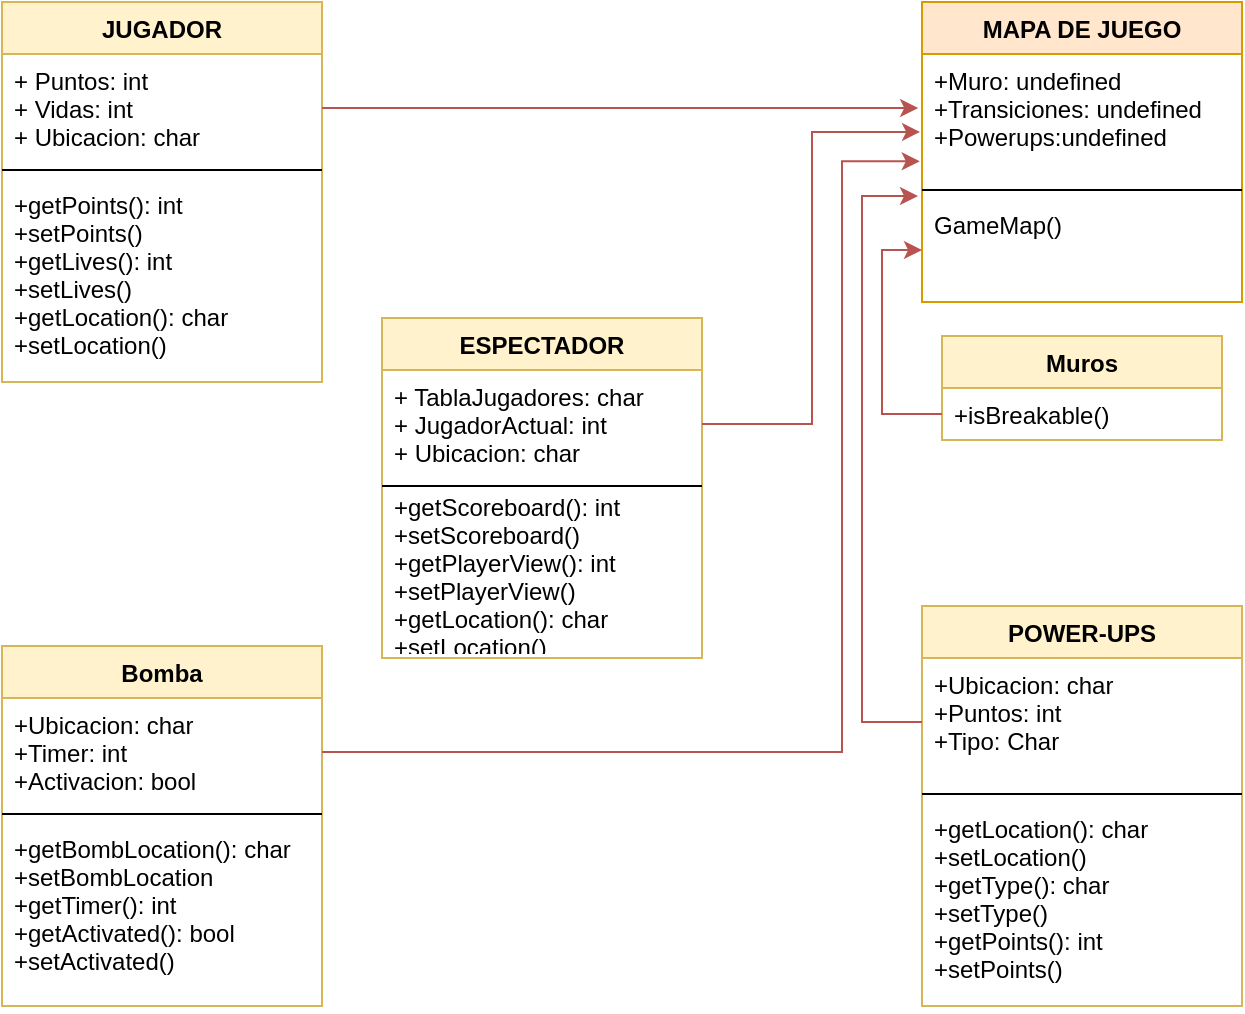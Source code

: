 <mxfile version="10.6.6" type="google"><diagram id="UQIzN6PbtuiHx5mTAMVv" name="Page-1"><mxGraphModel dx="435" dy="255" grid="1" gridSize="10" guides="1" tooltips="1" connect="1" arrows="1" fold="1" page="1" pageScale="1" pageWidth="850" pageHeight="1100" math="0" shadow="0"><root><mxCell id="0"/><mxCell id="1" parent="0"/><mxCell id="-qAxmFs99FijoKjUSlQC-5" value="JUGADOR" style="swimlane;fontStyle=1;align=center;verticalAlign=top;childLayout=stackLayout;horizontal=1;startSize=26;horizontalStack=0;resizeParent=1;resizeParentMax=0;resizeLast=0;collapsible=1;marginBottom=0;fillColor=#fff2cc;strokeColor=#d6b656;" parent="1" vertex="1"><mxGeometry x="90" y="123" width="160" height="190" as="geometry"/></mxCell><mxCell id="-qAxmFs99FijoKjUSlQC-6" value="+ Puntos: int&#10;+ Vidas: int&#10;+ Ubicacion: char&#10;" style="text;strokeColor=none;fillColor=none;align=left;verticalAlign=top;spacingLeft=4;spacingRight=4;overflow=hidden;rotatable=0;points=[[0,0.5],[1,0.5]];portConstraint=eastwest;" parent="-qAxmFs99FijoKjUSlQC-5" vertex="1"><mxGeometry y="26" width="160" height="54" as="geometry"/></mxCell><mxCell id="-qAxmFs99FijoKjUSlQC-7" value="" style="line;strokeWidth=1;fillColor=none;align=left;verticalAlign=middle;spacingTop=-1;spacingLeft=3;spacingRight=3;rotatable=0;labelPosition=right;points=[];portConstraint=eastwest;" parent="-qAxmFs99FijoKjUSlQC-5" vertex="1"><mxGeometry y="80" width="160" height="8" as="geometry"/></mxCell><mxCell id="-qAxmFs99FijoKjUSlQC-8" value="+getPoints(): int&#10;+setPoints()&#10;+getLives(): int&#10;+setLives()&#10;+getLocation(): char&#10;+setLocation()" style="text;strokeColor=none;fillColor=none;align=left;verticalAlign=top;spacingLeft=4;spacingRight=4;overflow=hidden;rotatable=0;points=[[0,0.5],[1,0.5]];portConstraint=eastwest;" parent="-qAxmFs99FijoKjUSlQC-5" vertex="1"><mxGeometry y="88" width="160" height="102" as="geometry"/></mxCell><mxCell id="-qAxmFs99FijoKjUSlQC-9" value="MAPA DE JUEGO" style="swimlane;fontStyle=1;align=center;verticalAlign=top;childLayout=stackLayout;horizontal=1;startSize=26;horizontalStack=0;resizeParent=1;resizeParentMax=0;resizeLast=0;collapsible=1;marginBottom=0;fillColor=#ffe6cc;strokeColor=#d79b00;" parent="1" vertex="1"><mxGeometry x="550" y="123" width="160" height="150" as="geometry"/></mxCell><mxCell id="-qAxmFs99FijoKjUSlQC-10" value="+Muro: undefined&#10;+Transiciones: undefined&#10;+Powerups:undefined&#10;" style="text;strokeColor=none;fillColor=none;align=left;verticalAlign=top;spacingLeft=4;spacingRight=4;overflow=hidden;rotatable=0;points=[[0,0.5],[1,0.5]];portConstraint=eastwest;" parent="-qAxmFs99FijoKjUSlQC-9" vertex="1"><mxGeometry y="26" width="160" height="64" as="geometry"/></mxCell><mxCell id="-qAxmFs99FijoKjUSlQC-11" value="" style="line;strokeWidth=1;fillColor=none;align=left;verticalAlign=middle;spacingTop=-1;spacingLeft=3;spacingRight=3;rotatable=0;labelPosition=right;points=[];portConstraint=eastwest;" parent="-qAxmFs99FijoKjUSlQC-9" vertex="1"><mxGeometry y="90" width="160" height="8" as="geometry"/></mxCell><mxCell id="-qAxmFs99FijoKjUSlQC-12" value="GameMap()" style="text;strokeColor=none;fillColor=none;align=left;verticalAlign=top;spacingLeft=4;spacingRight=4;overflow=hidden;rotatable=0;points=[[0,0.5],[1,0.5]];portConstraint=eastwest;" parent="-qAxmFs99FijoKjUSlQC-9" vertex="1"><mxGeometry y="98" width="160" height="52" as="geometry"/></mxCell><mxCell id="-qAxmFs99FijoKjUSlQC-13" value="POWER-UPS" style="swimlane;fontStyle=1;align=center;verticalAlign=top;childLayout=stackLayout;horizontal=1;startSize=26;horizontalStack=0;resizeParent=1;resizeParentMax=0;resizeLast=0;collapsible=1;marginBottom=0;fillColor=#fff2cc;strokeColor=#d6b656;" parent="1" vertex="1"><mxGeometry x="550" y="425" width="160" height="200" as="geometry"/></mxCell><mxCell id="-qAxmFs99FijoKjUSlQC-14" value="+Ubicacion: char&#10;+Puntos: int&#10;+Tipo: Char&#10;" style="text;strokeColor=none;fillColor=none;align=left;verticalAlign=top;spacingLeft=4;spacingRight=4;overflow=hidden;rotatable=0;points=[[0,0.5],[1,0.5]];portConstraint=eastwest;" parent="-qAxmFs99FijoKjUSlQC-13" vertex="1"><mxGeometry y="26" width="160" height="64" as="geometry"/></mxCell><mxCell id="-qAxmFs99FijoKjUSlQC-15" value="" style="line;strokeWidth=1;fillColor=none;align=left;verticalAlign=middle;spacingTop=-1;spacingLeft=3;spacingRight=3;rotatable=0;labelPosition=right;points=[];portConstraint=eastwest;" parent="-qAxmFs99FijoKjUSlQC-13" vertex="1"><mxGeometry y="90" width="160" height="8" as="geometry"/></mxCell><mxCell id="-qAxmFs99FijoKjUSlQC-16" value="+getLocation(): char&#10;+setLocation()&#10;+getType(): char&#10;+setType()&#10;+getPoints(): int&#10;+setPoints()" style="text;strokeColor=none;fillColor=none;align=left;verticalAlign=top;spacingLeft=4;spacingRight=4;overflow=hidden;rotatable=0;points=[[0,0.5],[1,0.5]];portConstraint=eastwest;" parent="-qAxmFs99FijoKjUSlQC-13" vertex="1"><mxGeometry y="98" width="160" height="102" as="geometry"/></mxCell><mxCell id="-qAxmFs99FijoKjUSlQC-17" value="Bomba" style="swimlane;fontStyle=1;align=center;verticalAlign=top;childLayout=stackLayout;horizontal=1;startSize=26;horizontalStack=0;resizeParent=1;resizeParentMax=0;resizeLast=0;collapsible=1;marginBottom=0;fillColor=#fff2cc;strokeColor=#d6b656;" parent="1" vertex="1"><mxGeometry x="90" y="445" width="160" height="180" as="geometry"/></mxCell><mxCell id="-qAxmFs99FijoKjUSlQC-18" value="+Ubicacion: char&#10;+Timer: int&#10;+Activacion: bool&#10;" style="text;strokeColor=none;fillColor=none;align=left;verticalAlign=top;spacingLeft=4;spacingRight=4;overflow=hidden;rotatable=0;points=[[0,0.5],[1,0.5]];portConstraint=eastwest;" parent="-qAxmFs99FijoKjUSlQC-17" vertex="1"><mxGeometry y="26" width="160" height="54" as="geometry"/></mxCell><mxCell id="-qAxmFs99FijoKjUSlQC-19" value="" style="line;strokeWidth=1;fillColor=none;align=left;verticalAlign=middle;spacingTop=-1;spacingLeft=3;spacingRight=3;rotatable=0;labelPosition=right;points=[];portConstraint=eastwest;" parent="-qAxmFs99FijoKjUSlQC-17" vertex="1"><mxGeometry y="80" width="160" height="8" as="geometry"/></mxCell><mxCell id="-qAxmFs99FijoKjUSlQC-20" value="+getBombLocation(): char&#10;+setBombLocation&#10;+getTimer(): int&#10;+getActivated(): bool&#10;+setActivated()&#10;" style="text;strokeColor=none;fillColor=none;align=left;verticalAlign=top;spacingLeft=4;spacingRight=4;overflow=hidden;rotatable=0;points=[[0,0.5],[1,0.5]];portConstraint=eastwest;" parent="-qAxmFs99FijoKjUSlQC-17" vertex="1"><mxGeometry y="88" width="160" height="92" as="geometry"/></mxCell><mxCell id="-qAxmFs99FijoKjUSlQC-21" value="Muros" style="swimlane;fontStyle=1;childLayout=stackLayout;horizontal=1;startSize=26;fillColor=#fff2cc;horizontalStack=0;resizeParent=1;resizeParentMax=0;resizeLast=0;collapsible=1;marginBottom=0;strokeColor=#d6b656;" parent="1" vertex="1"><mxGeometry x="560" y="290" width="140" height="52" as="geometry"/></mxCell><mxCell id="-qAxmFs99FijoKjUSlQC-22" value="+isBreakable()" style="text;strokeColor=none;fillColor=none;align=left;verticalAlign=top;spacingLeft=4;spacingRight=4;overflow=hidden;rotatable=0;points=[[0,0.5],[1,0.5]];portConstraint=eastwest;" parent="-qAxmFs99FijoKjUSlQC-21" vertex="1"><mxGeometry y="26" width="140" height="26" as="geometry"/></mxCell><mxCell id="-qAxmFs99FijoKjUSlQC-25" style="edgeStyle=orthogonalEdgeStyle;rounded=0;orthogonalLoop=1;jettySize=auto;html=1;exitX=0;exitY=0.5;exitDx=0;exitDy=0;entryX=0;entryY=0.5;entryDx=0;entryDy=0;fillColor=#f8cecc;strokeColor=#b85450;" parent="1" source="-qAxmFs99FijoKjUSlQC-22" target="-qAxmFs99FijoKjUSlQC-12" edge="1"><mxGeometry relative="1" as="geometry"><Array as="points"><mxPoint x="530" y="329"/><mxPoint x="530" y="247"/></Array></mxGeometry></mxCell><mxCell id="-qAxmFs99FijoKjUSlQC-26" style="edgeStyle=orthogonalEdgeStyle;rounded=0;orthogonalLoop=1;jettySize=auto;html=1;exitX=0;exitY=0.5;exitDx=0;exitDy=0;fillColor=#f8cecc;strokeColor=#b85450;" parent="1" source="-qAxmFs99FijoKjUSlQC-14" edge="1"><mxGeometry relative="1" as="geometry"><mxPoint x="548" y="220" as="targetPoint"/><Array as="points"><mxPoint x="520" y="483"/><mxPoint x="520" y="220"/></Array></mxGeometry></mxCell><mxCell id="-qAxmFs99FijoKjUSlQC-27" style="edgeStyle=orthogonalEdgeStyle;rounded=0;orthogonalLoop=1;jettySize=auto;html=1;exitX=1;exitY=0.5;exitDx=0;exitDy=0;entryX=-0.007;entryY=0.838;entryDx=0;entryDy=0;entryPerimeter=0;fillColor=#f8cecc;strokeColor=#b85450;" parent="1" source="-qAxmFs99FijoKjUSlQC-18" target="-qAxmFs99FijoKjUSlQC-10" edge="1"><mxGeometry relative="1" as="geometry"><Array as="points"><mxPoint x="510" y="498"/><mxPoint x="510" y="203"/></Array></mxGeometry></mxCell><mxCell id="-qAxmFs99FijoKjUSlQC-28" style="edgeStyle=orthogonalEdgeStyle;rounded=0;orthogonalLoop=1;jettySize=auto;html=1;exitX=1;exitY=0.5;exitDx=0;exitDy=0;entryX=-0.012;entryY=0.422;entryDx=0;entryDy=0;entryPerimeter=0;fillColor=#f8cecc;strokeColor=#b85450;" parent="1" source="-qAxmFs99FijoKjUSlQC-6" target="-qAxmFs99FijoKjUSlQC-10" edge="1"><mxGeometry relative="1" as="geometry"/></mxCell><mxCell id="3t9OztSiC6GyWsEWIJvd-1" value="ESPECTADOR" style="swimlane;fontStyle=1;align=center;verticalAlign=top;childLayout=stackLayout;horizontal=1;startSize=26;horizontalStack=0;resizeParent=1;resizeParentMax=0;resizeLast=0;collapsible=1;marginBottom=0;fillColor=#fff2cc;strokeColor=#d6b656;" vertex="1" parent="1"><mxGeometry x="280" y="281" width="160" height="170" as="geometry"/></mxCell><mxCell id="3t9OztSiC6GyWsEWIJvd-2" value="+ TablaJugadores: char&#10;+ JugadorActual: int&#10;+ Ubicacion: char&#10;" style="text;strokeColor=none;fillColor=none;align=left;verticalAlign=top;spacingLeft=4;spacingRight=4;overflow=hidden;rotatable=0;points=[[0,0.5],[1,0.5]];portConstraint=eastwest;" vertex="1" parent="3t9OztSiC6GyWsEWIJvd-1"><mxGeometry y="26" width="160" height="54" as="geometry"/></mxCell><mxCell id="3t9OztSiC6GyWsEWIJvd-3" value="" style="line;strokeWidth=1;fillColor=none;align=left;verticalAlign=middle;spacingTop=-1;spacingLeft=3;spacingRight=3;rotatable=0;labelPosition=right;points=[];portConstraint=eastwest;" vertex="1" parent="3t9OztSiC6GyWsEWIJvd-1"><mxGeometry y="80" width="160" height="8" as="geometry"/></mxCell><mxCell id="3t9OztSiC6GyWsEWIJvd-4" value="+getScoreboard(): int&#10;+setScoreboard()&#10;+getPlayerView(): int&#10;+setPlayerView()&#10;+getLocation(): char&#10;+setLocation()" style="text;strokeColor=none;fillColor=none;align=left;verticalAlign=bottom;spacingLeft=4;spacingRight=4;overflow=hidden;rotatable=0;points=[[0,0.5],[1,0.5]];portConstraint=eastwest;" vertex="1" parent="3t9OztSiC6GyWsEWIJvd-1"><mxGeometry y="88" width="160" height="82" as="geometry"/></mxCell><mxCell id="3t9OztSiC6GyWsEWIJvd-5" style="edgeStyle=orthogonalEdgeStyle;rounded=0;orthogonalLoop=1;jettySize=auto;html=1;exitX=1;exitY=0.5;exitDx=0;exitDy=0;entryX=-0.006;entryY=0.609;entryDx=0;entryDy=0;entryPerimeter=0;fillColor=#f8cecc;strokeColor=#b85450;" edge="1" parent="1" source="3t9OztSiC6GyWsEWIJvd-2" target="-qAxmFs99FijoKjUSlQC-10"><mxGeometry relative="1" as="geometry"/></mxCell></root></mxGraphModel></diagram></mxfile>